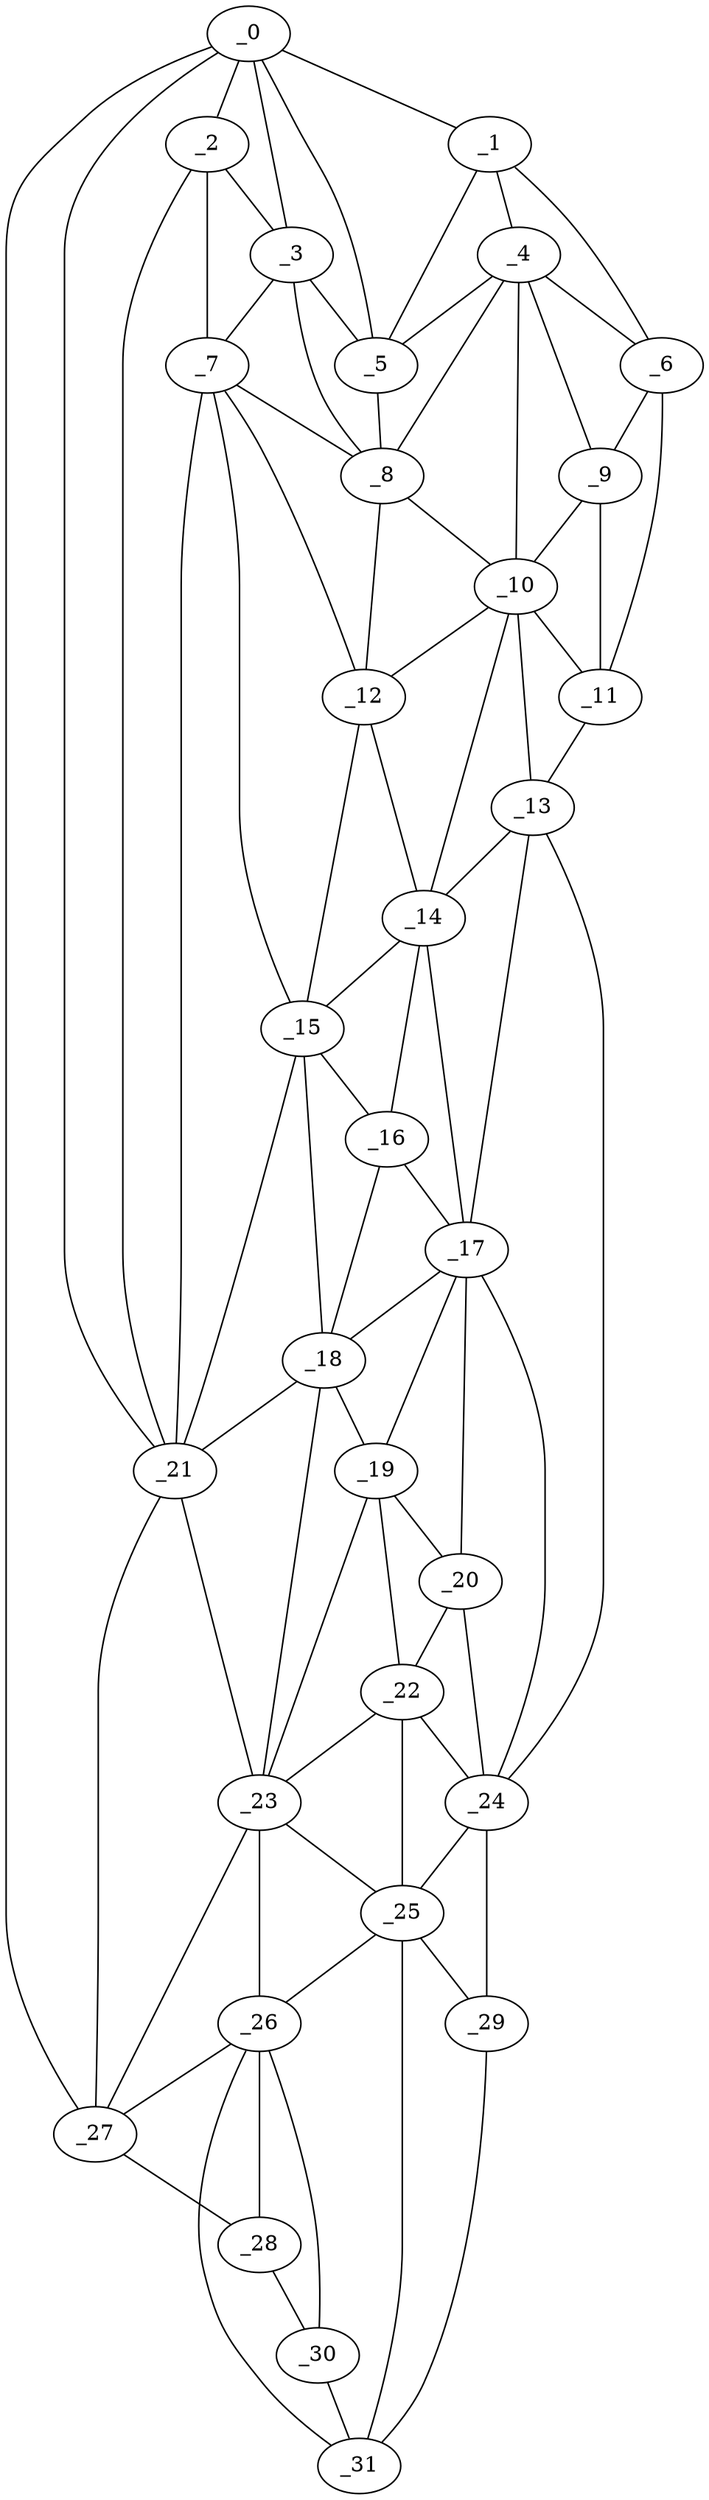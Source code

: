 graph "obj19__165.gxl" {
	_0	 [x=8,
		y=46];
	_1	 [x=12,
		y=78];
	_0 -- _1	 [valence=1];
	_2	 [x=18,
		y=46];
	_0 -- _2	 [valence=1];
	_3	 [x=23,
		y=54];
	_0 -- _3	 [valence=2];
	_5	 [x=25,
		y=62];
	_0 -- _5	 [valence=2];
	_21	 [x=94,
		y=43];
	_0 -- _21	 [valence=2];
	_27	 [x=110,
		y=42];
	_0 -- _27	 [valence=1];
	_4	 [x=23,
		y=71];
	_1 -- _4	 [valence=2];
	_1 -- _5	 [valence=1];
	_6	 [x=27,
		y=85];
	_1 -- _6	 [valence=1];
	_2 -- _3	 [valence=2];
	_7	 [x=30,
		y=46];
	_2 -- _7	 [valence=1];
	_2 -- _21	 [valence=2];
	_3 -- _5	 [valence=2];
	_3 -- _7	 [valence=2];
	_8	 [x=33,
		y=61];
	_3 -- _8	 [valence=1];
	_4 -- _5	 [valence=2];
	_4 -- _6	 [valence=2];
	_4 -- _8	 [valence=2];
	_9	 [x=33,
		y=77];
	_4 -- _9	 [valence=2];
	_10	 [x=39,
		y=70];
	_4 -- _10	 [valence=2];
	_5 -- _8	 [valence=2];
	_6 -- _9	 [valence=2];
	_11	 [x=41,
		y=88];
	_6 -- _11	 [valence=1];
	_7 -- _8	 [valence=2];
	_12	 [x=48,
		y=61];
	_7 -- _12	 [valence=2];
	_15	 [x=66,
		y=59];
	_7 -- _15	 [valence=2];
	_7 -- _21	 [valence=1];
	_8 -- _10	 [valence=2];
	_8 -- _12	 [valence=1];
	_9 -- _10	 [valence=2];
	_9 -- _11	 [valence=2];
	_10 -- _11	 [valence=2];
	_10 -- _12	 [valence=2];
	_13	 [x=57,
		y=87];
	_10 -- _13	 [valence=1];
	_14	 [x=63,
		y=74];
	_10 -- _14	 [valence=2];
	_11 -- _13	 [valence=1];
	_12 -- _14	 [valence=1];
	_12 -- _15	 [valence=1];
	_13 -- _14	 [valence=2];
	_17	 [x=69,
		y=82];
	_13 -- _17	 [valence=1];
	_24	 [x=104,
		y=83];
	_13 -- _24	 [valence=1];
	_14 -- _15	 [valence=1];
	_16	 [x=68,
		y=73];
	_14 -- _16	 [valence=2];
	_14 -- _17	 [valence=2];
	_15 -- _16	 [valence=1];
	_18	 [x=82,
		y=66];
	_15 -- _18	 [valence=2];
	_15 -- _21	 [valence=1];
	_16 -- _17	 [valence=1];
	_16 -- _18	 [valence=2];
	_17 -- _18	 [valence=1];
	_19	 [x=89,
		y=72];
	_17 -- _19	 [valence=2];
	_20	 [x=91,
		y=80];
	_17 -- _20	 [valence=2];
	_17 -- _24	 [valence=2];
	_18 -- _19	 [valence=2];
	_18 -- _21	 [valence=1];
	_23	 [x=100,
		y=58];
	_18 -- _23	 [valence=2];
	_19 -- _20	 [valence=1];
	_22	 [x=97,
		y=71];
	_19 -- _22	 [valence=2];
	_19 -- _23	 [valence=2];
	_20 -- _22	 [valence=1];
	_20 -- _24	 [valence=2];
	_21 -- _23	 [valence=2];
	_21 -- _27	 [valence=2];
	_22 -- _23	 [valence=1];
	_22 -- _24	 [valence=2];
	_25	 [x=107,
		y=71];
	_22 -- _25	 [valence=1];
	_23 -- _25	 [valence=1];
	_26	 [x=109,
		y=57];
	_23 -- _26	 [valence=2];
	_23 -- _27	 [valence=1];
	_24 -- _25	 [valence=2];
	_29	 [x=114,
		y=80];
	_24 -- _29	 [valence=1];
	_25 -- _26	 [valence=2];
	_25 -- _29	 [valence=2];
	_31	 [x=123,
		y=65];
	_25 -- _31	 [valence=2];
	_26 -- _27	 [valence=2];
	_28	 [x=114,
		y=47];
	_26 -- _28	 [valence=2];
	_30	 [x=119,
		y=54];
	_26 -- _30	 [valence=1];
	_26 -- _31	 [valence=1];
	_27 -- _28	 [valence=1];
	_28 -- _30	 [valence=1];
	_29 -- _31	 [valence=1];
	_30 -- _31	 [valence=1];
}
